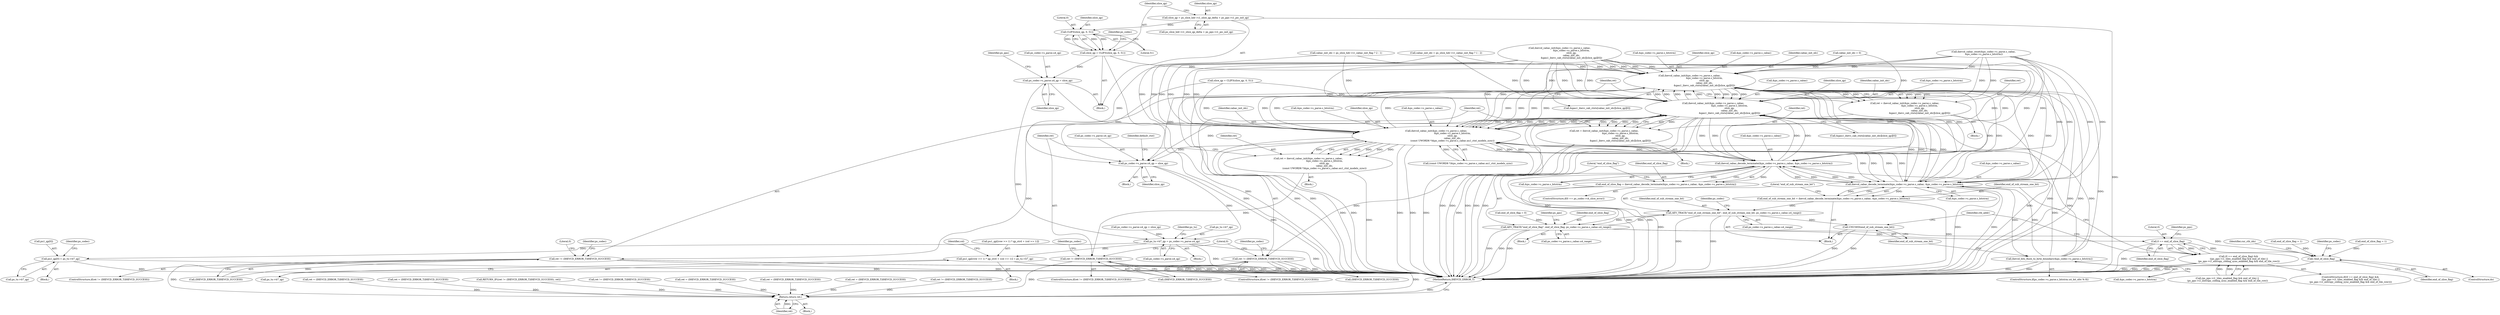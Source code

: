 digraph "0_Android_bcfc7124f6ef9f1ec128fb2e90de774a5b33d199_0@integer" {
"1001131" [label="(Call,slice_qp = ps_slice_hdr->i1_slice_qp_delta + ps_pps->i1_pic_init_qp)"];
"1001142" [label="(Call,CLIP3(slice_qp, 0, 51))"];
"1001140" [label="(Call,slice_qp = CLIP3(slice_qp, 0, 51))"];
"1001146" [label="(Call,ps_codec->s_parse.u4_qp = slice_qp)"];
"1001856" [label="(Call,ps_tu->b7_qp = ps_codec->s_parse.u4_qp)"];
"1002818" [label="(Call,pu1_qp[0] = ps_tu->b7_qp)"];
"1002906" [label="(Call,pu1_qp[(row >> 1) * qp_strd + (col >> 1)] = ps_tu->b7_qp)"];
"1001293" [label="(Call,ihevcd_cabac_init(&ps_codec->s_parse.s_cabac,\n                                        &ps_codec->s_parse.s_bitstrm,\n                                        slice_qp,\n                                        cabac_init_idc,\n                                        &gau1_ihevc_cab_ctxts[cabac_init_idc][slice_qp][0]))"];
"1001291" [label="(Call,ret = ihevcd_cabac_init(&ps_codec->s_parse.s_cabac,\n                                        &ps_codec->s_parse.s_bitstrm,\n                                        slice_qp,\n                                        cabac_init_idc,\n                                        &gau1_ihevc_cab_ctxts[cabac_init_idc][slice_qp][0]))"];
"1001317" [label="(Call,ret != (IHEVCD_ERROR_T)IHEVCD_SUCCESS)"];
"1005171" [label="(Return,return ret;)"];
"1001552" [label="(Call,ps_codec->s_parse.u4_qp = slice_qp)"];
"1001564" [label="(Call,ihevcd_cabac_init(&ps_codec->s_parse.s_cabac,\n                                            &ps_codec->s_parse.s_bitstrm,\n                                            slice_qp,\n                                            cabac_init_idc,\n                                            &gau1_ihevc_cab_ctxts[cabac_init_idc][slice_qp][0]))"];
"1001562" [label="(Call,ret = ihevcd_cabac_init(&ps_codec->s_parse.s_cabac,\n                                            &ps_codec->s_parse.s_bitstrm,\n                                            slice_qp,\n                                            cabac_init_idc,\n                                            &gau1_ihevc_cab_ctxts[cabac_init_idc][slice_qp][0]))"];
"1001588" [label="(Call,ret != (IHEVCD_ERROR_T)IHEVCD_SUCCESS)"];
"1001611" [label="(Call,ihevcd_cabac_init(&ps_codec->s_parse.s_cabac,\n                                            &ps_codec->s_parse.s_bitstrm,\n                                            slice_qp,\n                                            cabac_init_idc,\n                                            (const UWORD8 *)&ps_codec->s_parse.s_cabac.au1_ctxt_models_sync))"];
"1001609" [label="(Call,ret = ihevcd_cabac_init(&ps_codec->s_parse.s_cabac,\n                                            &ps_codec->s_parse.s_bitstrm,\n                                            slice_qp,\n                                            cabac_init_idc,\n                                            (const UWORD8 *)&ps_codec->s_parse.s_cabac.au1_ctxt_models_sync))"];
"1001637" [label="(Call,ret != (IHEVCD_ERROR_T)IHEVCD_SUCCESS)"];
"1001997" [label="(Call,ihevcd_cabac_decode_terminate(&ps_codec->s_parse.s_cabac, &ps_codec->s_parse.s_bitstrm))"];
"1001995" [label="(Call,end_of_slice_flag = ihevcd_cabac_decode_terminate(&ps_codec->s_parse.s_cabac, &ps_codec->s_parse.s_bitstrm))"];
"1002014" [label="(Call,AEV_TRACE(\"end_of_slice_flag\", end_of_slice_flag, ps_codec->s_parse.s_cabac.u4_range))"];
"1002121" [label="(Call,0 == end_of_slice_flag)"];
"1002120" [label="(Call,(0 == end_of_slice_flag) &&\n ((ps_pps->i1_tiles_enabled_flag && end_of_tile) ||\n (ps_pps->i1_entropy_coding_sync_enabled_flag && end_of_tile_row)))"];
"1004775" [label="(Call,!end_of_slice_flag)"];
"1002152" [label="(Call,AEV_TRACE(\"end_of_sub_stream_one_bit\", end_of_sub_stream_one_bit, ps_codec->s_parse.s_cabac.u4_range))"];
"1002179" [label="(Call,UNUSED(end_of_sub_stream_one_bit))"];
"1002139" [label="(Call,ihevcd_cabac_decode_terminate(&ps_codec->s_parse.s_cabac, &ps_codec->s_parse.s_bitstrm))"];
"1002137" [label="(Call,end_of_sub_stream_one_bit = ihevcd_cabac_decode_terminate(&ps_codec->s_parse.s_cabac, &ps_codec->s_parse.s_bitstrm))"];
"1002172" [label="(Call,ihevcd_bits_flush_to_byte_boundary(&ps_codec->s_parse.s_bitstrm))"];
"1002817" [label="(Block,)"];
"1002155" [label="(Call,ps_codec->s_parse.s_cabac.u4_range)"];
"1001017" [label="(Call,ret = (IHEVCD_ERROR_T)IHEVCD_SUCCESS)"];
"1001651" [label="(Call,ret = (IHEVCD_ERROR_T)IHEVCD_SUCCESS)"];
"1001291" [label="(Call,ret = ihevcd_cabac_init(&ps_codec->s_parse.s_cabac,\n                                        &ps_codec->s_parse.s_bitstrm,\n                                        slice_qp,\n                                        cabac_init_idc,\n                                        &gau1_ihevc_cab_ctxts[cabac_init_idc][slice_qp][0]))"];
"1002123" [label="(Identifier,end_of_slice_flag)"];
"1001027" [label="(Identifier,cur_ctb_idx)"];
"1001612" [label="(Call,&ps_codec->s_parse.s_cabac)"];
"1002818" [label="(Call,pu1_qp[0] = ps_tu->b7_qp)"];
"1000503" [label="(Call,RETURN_IF((ret != (IHEVCD_ERROR_T)IHEVCD_SUCCESS), ret))"];
"1002152" [label="(Call,AEV_TRACE(\"end_of_sub_stream_one_bit\", end_of_sub_stream_one_bit, ps_codec->s_parse.s_cabac.u4_range))"];
"1002822" [label="(Call,ps_tu->b7_qp)"];
"1001146" [label="(Call,ps_codec->s_parse.u4_qp = slice_qp)"];
"1001144" [label="(Literal,0)"];
"1001560" [label="(Identifier,default_ctxt)"];
"1001998" [label="(Call,&ps_codec->s_parse.s_cabac)"];
"1001857" [label="(Call,ps_tu->b7_qp)"];
"1001003" [label="(Call,ret != (IHEVCD_ERROR_T)IHEVCD_SUCCESS)"];
"1001149" [label="(Identifier,ps_codec)"];
"1001293" [label="(Call,ihevcd_cabac_init(&ps_codec->s_parse.s_cabac,\n                                        &ps_codec->s_parse.s_bitstrm,\n                                        slice_qp,\n                                        cabac_init_idc,\n                                        &gau1_ihevc_cab_ctxts[cabac_init_idc][slice_qp][0]))"];
"1001147" [label="(Call,ps_codec->s_parse.u4_qp)"];
"1002903" [label="(Identifier,col)"];
"1001553" [label="(Call,ps_codec->s_parse.u4_qp)"];
"1001562" [label="(Call,ret = ihevcd_cabac_init(&ps_codec->s_parse.s_cabac,\n                                            &ps_codec->s_parse.s_bitstrm,\n                                            slice_qp,\n                                            cabac_init_idc,\n                                            &gau1_ihevc_cab_ctxts[cabac_init_idc][slice_qp][0]))"];
"1001645" [label="(Identifier,ps_codec)"];
"1002184" [label="(Identifier,ctb_addr)"];
"1002906" [label="(Call,pu1_qp[(row >> 1) * qp_strd + (col >> 1)] = ps_tu->b7_qp)"];
"1001300" [label="(Call,&ps_codec->s_parse.s_bitstrm)"];
"1002139" [label="(Call,ihevcd_cabac_decode_terminate(&ps_codec->s_parse.s_cabac, &ps_codec->s_parse.s_bitstrm))"];
"1001140" [label="(Call,slice_qp = CLIP3(slice_qp, 0, 51))"];
"1001023" [label="(Block,)"];
"1002014" [label="(Call,AEV_TRACE(\"end_of_slice_flag\", end_of_slice_flag, ps_codec->s_parse.s_cabac.u4_range))"];
"1004769" [label="(Call,end_of_slice_flag = 1)"];
"1002918" [label="(Call,ps_tu->b7_qp)"];
"1001571" [label="(Call,&ps_codec->s_parse.s_bitstrm)"];
"1002172" [label="(Call,ihevcd_bits_flush_to_byte_boundary(&ps_codec->s_parse.s_bitstrm))"];
"1001131" [label="(Call,slice_qp = ps_slice_hdr->i1_slice_qp_delta + ps_pps->i1_pic_init_qp)"];
"1001602" [label="(Call,ret = (IHEVCD_ERROR_T)IHEVCD_SUCCESS)"];
"1005172" [label="(Identifier,ret)"];
"1002819" [label="(Call,pu1_qp[0])"];
"1001152" [label="(Identifier,slice_qp)"];
"1001860" [label="(Call,ps_codec->s_parse.u4_qp)"];
"1002017" [label="(Call,ps_codec->s_parse.s_cabac.u4_range)"];
"1001318" [label="(Identifier,ret)"];
"1001325" [label="(Identifier,ps_codec)"];
"1001800" [label="(Block,)"];
"1001552" [label="(Call,ps_codec->s_parse.u4_qp = slice_qp)"];
"1000859" [label="(Call,slice_qp = CLIP3(slice_qp, 0, 51))"];
"1000832" [label="(Call,cabac_init_idc = ps_slice_hdr->i1_cabac_init_flag ? 2 : 1)"];
"1001338" [label="(Literal,0)"];
"1001608" [label="(Block,)"];
"1000191" [label="(Block,)"];
"1002124" [label="(Call,(ps_pps->i1_tiles_enabled_flag && end_of_tile) ||\n (ps_pps->i1_entropy_coding_sync_enabled_flag && end_of_tile_row))"];
"1001587" [label="(ControlStructure,if(ret != (IHEVCD_ERROR_T)IHEVCD_SUCCESS))"];
"1001636" [label="(ControlStructure,if(ret != (IHEVCD_ERROR_T)IHEVCD_SUCCESS))"];
"1002140" [label="(Call,&ps_codec->s_parse.s_cabac)"];
"1001856" [label="(Call,ps_tu->b7_qp = ps_codec->s_parse.u4_qp)"];
"1001658" [label="(Literal,0)"];
"1001626" [label="(Call,(const UWORD8 *)&ps_codec->s_parse.s_cabac.au1_ctxt_models_sync)"];
"1000821" [label="(Call,cabac_init_idc = 0)"];
"1002137" [label="(Call,end_of_sub_stream_one_bit = ihevcd_cabac_decode_terminate(&ps_codec->s_parse.s_cabac, &ps_codec->s_parse.s_bitstrm))"];
"1001989" [label="(ControlStructure,if(0 == ps_codec->i4_slice_error))"];
"1001306" [label="(Identifier,slice_qp)"];
"1001639" [label="(Call,(IHEVCD_ERROR_T)IHEVCD_SUCCESS)"];
"1001130" [label="(Block,)"];
"1001132" [label="(Identifier,slice_qp)"];
"1001625" [label="(Identifier,cabac_init_idc)"];
"1001317" [label="(Call,ret != (IHEVCD_ERROR_T)IHEVCD_SUCCESS)"];
"1001618" [label="(Call,&ps_codec->s_parse.s_bitstrm)"];
"1001638" [label="(Identifier,ret)"];
"1002004" [label="(Call,&ps_codec->s_parse.s_bitstrm)"];
"1001624" [label="(Identifier,slice_qp)"];
"1001561" [label="(Block,)"];
"1002173" [label="(Call,&ps_codec->s_parse.s_bitstrm)"];
"1001141" [label="(Identifier,slice_qp)"];
"1002905" [label="(Block,)"];
"1001294" [label="(Call,&ps_codec->s_parse.s_cabac)"];
"1001997" [label="(Call,ihevcd_cabac_decode_terminate(&ps_codec->s_parse.s_cabac, &ps_codec->s_parse.s_bitstrm))"];
"1000979" [label="(Call,ihevcd_cabac_init(&ps_codec->s_parse.s_cabac,\n                                &ps_codec->s_parse.s_bitstrm,\n                                slice_qp,\n                                cabac_init_idc,\n                                &gau1_ihevc_cab_ctxts[cabac_init_idc][slice_qp][0]))"];
"1002135" [label="(Block,)"];
"1002120" [label="(Call,(0 == end_of_slice_flag) &&\n ((ps_pps->i1_tiles_enabled_flag && end_of_tile) ||\n (ps_pps->i1_entropy_coding_sync_enabled_flag && end_of_tile_row)))"];
"1002127" [label="(Identifier,ps_pps)"];
"1001154" [label="(Identifier,ps_pps)"];
"1001565" [label="(Call,&ps_codec->s_parse.s_cabac)"];
"1005173" [label="(MethodReturn,IHEVCD_ERROR_T)"];
"1001611" [label="(Call,ihevcd_cabac_init(&ps_codec->s_parse.s_cabac,\n                                            &ps_codec->s_parse.s_bitstrm,\n                                            slice_qp,\n                                            cabac_init_idc,\n                                            (const UWORD8 *)&ps_codec->s_parse.s_cabac.au1_ctxt_models_sync))"];
"1002011" [label="(Call,end_of_slice_flag = 0)"];
"1004775" [label="(Call,!end_of_slice_flag)"];
"1001609" [label="(Call,ret = ihevcd_cabac_init(&ps_codec->s_parse.s_cabac,\n                                            &ps_codec->s_parse.s_bitstrm,\n                                            slice_qp,\n                                            cabac_init_idc,\n                                            (const UWORD8 *)&ps_codec->s_parse.s_cabac.au1_ctxt_models_sync))"];
"1004779" [label="(Identifier,ps_codec)"];
"1001022" [label="(ControlStructure,do)"];
"1000842" [label="(Call,cabac_init_idc = ps_slice_hdr->i1_cabac_init_flag ? 1 : 2)"];
"1000193" [label="(Call,ret = (IHEVCD_ERROR_T)IHEVCD_SUCCESS)"];
"1001610" [label="(Identifier,ret)"];
"1001319" [label="(Call,(IHEVCD_ERROR_T)IHEVCD_SUCCESS)"];
"1001579" [label="(Call,&gau1_ihevc_cab_ctxts[cabac_init_idc][slice_qp][0])"];
"1001331" [label="(Call,ret = (IHEVCD_ERROR_T)IHEVCD_SUCCESS)"];
"1001590" [label="(Call,(IHEVCD_ERROR_T)IHEVCD_SUCCESS)"];
"1002907" [label="(Call,pu1_qp[(row >> 1) * qp_strd + (col >> 1)])"];
"1002119" [label="(ControlStructure,if((0 == end_of_slice_flag) &&\n ((ps_pps->i1_tiles_enabled_flag && end_of_tile) ||\n (ps_pps->i1_entropy_coding_sync_enabled_flag && end_of_tile_row))))"];
"1004776" [label="(Identifier,end_of_slice_flag)"];
"1001522" [label="(Block,)"];
"1001995" [label="(Call,end_of_slice_flag = ihevcd_cabac_decode_terminate(&ps_codec->s_parse.s_cabac, &ps_codec->s_parse.s_bitstrm))"];
"1001563" [label="(Identifier,ret)"];
"1001596" [label="(Identifier,ps_codec)"];
"1001145" [label="(Literal,51)"];
"1001588" [label="(Call,ret != (IHEVCD_ERROR_T)IHEVCD_SUCCESS)"];
"1001637" [label="(Call,ret != (IHEVCD_ERROR_T)IHEVCD_SUCCESS)"];
"1002027" [label="(Identifier,ps_pps)"];
"1001143" [label="(Identifier,slice_qp)"];
"1002016" [label="(Identifier,end_of_slice_flag)"];
"1002121" [label="(Call,0 == end_of_slice_flag)"];
"1002924" [label="(Identifier,ps_codec)"];
"1001307" [label="(Identifier,cabac_init_idc)"];
"1002146" [label="(Call,&ps_codec->s_parse.s_bitstrm)"];
"1001564" [label="(Call,ihevcd_cabac_init(&ps_codec->s_parse.s_cabac,\n                                            &ps_codec->s_parse.s_bitstrm,\n                                            slice_qp,\n                                            cabac_init_idc,\n                                            &gau1_ihevc_cab_ctxts[cabac_init_idc][slice_qp][0]))"];
"1002180" [label="(Identifier,end_of_sub_stream_one_bit)"];
"1002154" [label="(Identifier,end_of_sub_stream_one_bit)"];
"1001577" [label="(Identifier,slice_qp)"];
"1000944" [label="(Call,ihevcd_cabac_reset(&ps_codec->s_parse.s_cabac,\n &ps_codec->s_parse.s_bitstrm))"];
"1001290" [label="(Block,)"];
"1002167" [label="(Identifier,ps_codec)"];
"1004692" [label="(Call,end_of_slice_flag = 1)"];
"1002015" [label="(Literal,\"end_of_slice_flag\")"];
"1005171" [label="(Return,return ret;)"];
"1001436" [label="(Call,ret != (IHEVCD_ERROR_T)IHEVCD_SUCCESS)"];
"1001578" [label="(Identifier,cabac_init_idc)"];
"1002122" [label="(Literal,0)"];
"1001589" [label="(Identifier,ret)"];
"1002138" [label="(Identifier,end_of_sub_stream_one_bit)"];
"1001316" [label="(ControlStructure,if(ret != (IHEVCD_ERROR_T)IHEVCD_SUCCESS))"];
"1001558" [label="(Identifier,slice_qp)"];
"1002162" [label="(ControlStructure,if(ps_codec->s_parse.s_bitstrm.u4_bit_ofst % 8))"];
"1000894" [label="(Call,ps_codec->s_parse.u4_qp = slice_qp)"];
"1001142" [label="(Call,CLIP3(slice_qp, 0, 51))"];
"1001867" [label="(Identifier,ps_tu)"];
"1002153" [label="(Literal,\"end_of_sub_stream_one_bit\")"];
"1001308" [label="(Call,&gau1_ihevc_cab_ctxts[cabac_init_idc][slice_qp][0])"];
"1001292" [label="(Identifier,ret)"];
"1001133" [label="(Call,ps_slice_hdr->i1_slice_qp_delta + ps_pps->i1_pic_init_qp)"];
"1001996" [label="(Identifier,end_of_slice_flag)"];
"1002179" [label="(Call,UNUSED(end_of_sub_stream_one_bit))"];
"1001131" -> "1001130"  [label="AST: "];
"1001131" -> "1001133"  [label="CFG: "];
"1001132" -> "1001131"  [label="AST: "];
"1001133" -> "1001131"  [label="AST: "];
"1001141" -> "1001131"  [label="CFG: "];
"1001131" -> "1005173"  [label="DDG: "];
"1001131" -> "1001142"  [label="DDG: "];
"1001142" -> "1001140"  [label="AST: "];
"1001142" -> "1001145"  [label="CFG: "];
"1001143" -> "1001142"  [label="AST: "];
"1001144" -> "1001142"  [label="AST: "];
"1001145" -> "1001142"  [label="AST: "];
"1001140" -> "1001142"  [label="CFG: "];
"1001142" -> "1001140"  [label="DDG: "];
"1001142" -> "1001140"  [label="DDG: "];
"1001142" -> "1001140"  [label="DDG: "];
"1001140" -> "1001130"  [label="AST: "];
"1001141" -> "1001140"  [label="AST: "];
"1001149" -> "1001140"  [label="CFG: "];
"1001140" -> "1005173"  [label="DDG: "];
"1001140" -> "1001146"  [label="DDG: "];
"1001140" -> "1001293"  [label="DDG: "];
"1001146" -> "1001130"  [label="AST: "];
"1001146" -> "1001152"  [label="CFG: "];
"1001147" -> "1001146"  [label="AST: "];
"1001152" -> "1001146"  [label="AST: "];
"1001154" -> "1001146"  [label="CFG: "];
"1001146" -> "1005173"  [label="DDG: "];
"1001146" -> "1001856"  [label="DDG: "];
"1001856" -> "1001800"  [label="AST: "];
"1001856" -> "1001860"  [label="CFG: "];
"1001857" -> "1001856"  [label="AST: "];
"1001860" -> "1001856"  [label="AST: "];
"1001867" -> "1001856"  [label="CFG: "];
"1001856" -> "1005173"  [label="DDG: "];
"1001856" -> "1005173"  [label="DDG: "];
"1000894" -> "1001856"  [label="DDG: "];
"1001552" -> "1001856"  [label="DDG: "];
"1001856" -> "1002818"  [label="DDG: "];
"1001856" -> "1002906"  [label="DDG: "];
"1002818" -> "1002817"  [label="AST: "];
"1002818" -> "1002822"  [label="CFG: "];
"1002819" -> "1002818"  [label="AST: "];
"1002822" -> "1002818"  [label="AST: "];
"1002924" -> "1002818"  [label="CFG: "];
"1002818" -> "1005173"  [label="DDG: "];
"1002818" -> "1005173"  [label="DDG: "];
"1002906" -> "1002905"  [label="AST: "];
"1002906" -> "1002918"  [label="CFG: "];
"1002907" -> "1002906"  [label="AST: "];
"1002918" -> "1002906"  [label="AST: "];
"1002903" -> "1002906"  [label="CFG: "];
"1002906" -> "1005173"  [label="DDG: "];
"1002906" -> "1005173"  [label="DDG: "];
"1001293" -> "1001291"  [label="AST: "];
"1001293" -> "1001308"  [label="CFG: "];
"1001294" -> "1001293"  [label="AST: "];
"1001300" -> "1001293"  [label="AST: "];
"1001306" -> "1001293"  [label="AST: "];
"1001307" -> "1001293"  [label="AST: "];
"1001308" -> "1001293"  [label="AST: "];
"1001291" -> "1001293"  [label="CFG: "];
"1001293" -> "1005173"  [label="DDG: "];
"1001293" -> "1005173"  [label="DDG: "];
"1001293" -> "1005173"  [label="DDG: "];
"1001293" -> "1005173"  [label="DDG: "];
"1001293" -> "1005173"  [label="DDG: "];
"1001293" -> "1001291"  [label="DDG: "];
"1001293" -> "1001291"  [label="DDG: "];
"1001293" -> "1001291"  [label="DDG: "];
"1001293" -> "1001291"  [label="DDG: "];
"1001293" -> "1001291"  [label="DDG: "];
"1000944" -> "1001293"  [label="DDG: "];
"1000944" -> "1001293"  [label="DDG: "];
"1001997" -> "1001293"  [label="DDG: "];
"1001997" -> "1001293"  [label="DDG: "];
"1001611" -> "1001293"  [label="DDG: "];
"1001611" -> "1001293"  [label="DDG: "];
"1001611" -> "1001293"  [label="DDG: "];
"1001564" -> "1001293"  [label="DDG: "];
"1001564" -> "1001293"  [label="DDG: "];
"1001564" -> "1001293"  [label="DDG: "];
"1001564" -> "1001293"  [label="DDG: "];
"1002139" -> "1001293"  [label="DDG: "];
"1002139" -> "1001293"  [label="DDG: "];
"1000979" -> "1001293"  [label="DDG: "];
"1000979" -> "1001293"  [label="DDG: "];
"1000979" -> "1001293"  [label="DDG: "];
"1000979" -> "1001293"  [label="DDG: "];
"1002172" -> "1001293"  [label="DDG: "];
"1000842" -> "1001293"  [label="DDG: "];
"1000832" -> "1001293"  [label="DDG: "];
"1000821" -> "1001293"  [label="DDG: "];
"1001293" -> "1001552"  [label="DDG: "];
"1001293" -> "1001564"  [label="DDG: "];
"1001293" -> "1001564"  [label="DDG: "];
"1001293" -> "1001564"  [label="DDG: "];
"1001293" -> "1001564"  [label="DDG: "];
"1001293" -> "1001564"  [label="DDG: "];
"1001293" -> "1001611"  [label="DDG: "];
"1001293" -> "1001611"  [label="DDG: "];
"1001293" -> "1001611"  [label="DDG: "];
"1001293" -> "1001611"  [label="DDG: "];
"1001293" -> "1001997"  [label="DDG: "];
"1001293" -> "1001997"  [label="DDG: "];
"1001293" -> "1002139"  [label="DDG: "];
"1001293" -> "1002139"  [label="DDG: "];
"1001291" -> "1001290"  [label="AST: "];
"1001292" -> "1001291"  [label="AST: "];
"1001318" -> "1001291"  [label="CFG: "];
"1001291" -> "1005173"  [label="DDG: "];
"1001291" -> "1001317"  [label="DDG: "];
"1001317" -> "1001316"  [label="AST: "];
"1001317" -> "1001319"  [label="CFG: "];
"1001318" -> "1001317"  [label="AST: "];
"1001319" -> "1001317"  [label="AST: "];
"1001325" -> "1001317"  [label="CFG: "];
"1001338" -> "1001317"  [label="CFG: "];
"1001317" -> "1005173"  [label="DDG: "];
"1001317" -> "1005173"  [label="DDG: "];
"1001317" -> "1005173"  [label="DDG: "];
"1001319" -> "1001317"  [label="DDG: "];
"1001317" -> "1005171"  [label="DDG: "];
"1005171" -> "1000191"  [label="AST: "];
"1005171" -> "1005172"  [label="CFG: "];
"1005172" -> "1005171"  [label="AST: "];
"1005173" -> "1005171"  [label="CFG: "];
"1005171" -> "1005173"  [label="DDG: "];
"1005172" -> "1005171"  [label="DDG: "];
"1000193" -> "1005171"  [label="DDG: "];
"1001331" -> "1005171"  [label="DDG: "];
"1001637" -> "1005171"  [label="DDG: "];
"1001017" -> "1005171"  [label="DDG: "];
"1001602" -> "1005171"  [label="DDG: "];
"1001651" -> "1005171"  [label="DDG: "];
"1000503" -> "1005171"  [label="DDG: "];
"1001436" -> "1005171"  [label="DDG: "];
"1001588" -> "1005171"  [label="DDG: "];
"1001003" -> "1005171"  [label="DDG: "];
"1001552" -> "1001522"  [label="AST: "];
"1001552" -> "1001558"  [label="CFG: "];
"1001553" -> "1001552"  [label="AST: "];
"1001558" -> "1001552"  [label="AST: "];
"1001560" -> "1001552"  [label="CFG: "];
"1001552" -> "1005173"  [label="DDG: "];
"1001611" -> "1001552"  [label="DDG: "];
"1000859" -> "1001552"  [label="DDG: "];
"1000979" -> "1001552"  [label="DDG: "];
"1001564" -> "1001552"  [label="DDG: "];
"1001564" -> "1001562"  [label="AST: "];
"1001564" -> "1001579"  [label="CFG: "];
"1001565" -> "1001564"  [label="AST: "];
"1001571" -> "1001564"  [label="AST: "];
"1001577" -> "1001564"  [label="AST: "];
"1001578" -> "1001564"  [label="AST: "];
"1001579" -> "1001564"  [label="AST: "];
"1001562" -> "1001564"  [label="CFG: "];
"1001564" -> "1005173"  [label="DDG: "];
"1001564" -> "1005173"  [label="DDG: "];
"1001564" -> "1005173"  [label="DDG: "];
"1001564" -> "1005173"  [label="DDG: "];
"1001564" -> "1005173"  [label="DDG: "];
"1001564" -> "1001562"  [label="DDG: "];
"1001564" -> "1001562"  [label="DDG: "];
"1001564" -> "1001562"  [label="DDG: "];
"1001564" -> "1001562"  [label="DDG: "];
"1001564" -> "1001562"  [label="DDG: "];
"1000944" -> "1001564"  [label="DDG: "];
"1000944" -> "1001564"  [label="DDG: "];
"1001997" -> "1001564"  [label="DDG: "];
"1001997" -> "1001564"  [label="DDG: "];
"1001611" -> "1001564"  [label="DDG: "];
"1001611" -> "1001564"  [label="DDG: "];
"1001611" -> "1001564"  [label="DDG: "];
"1001611" -> "1001564"  [label="DDG: "];
"1002139" -> "1001564"  [label="DDG: "];
"1002139" -> "1001564"  [label="DDG: "];
"1000979" -> "1001564"  [label="DDG: "];
"1000979" -> "1001564"  [label="DDG: "];
"1000979" -> "1001564"  [label="DDG: "];
"1000979" -> "1001564"  [label="DDG: "];
"1000979" -> "1001564"  [label="DDG: "];
"1002172" -> "1001564"  [label="DDG: "];
"1000859" -> "1001564"  [label="DDG: "];
"1000842" -> "1001564"  [label="DDG: "];
"1000832" -> "1001564"  [label="DDG: "];
"1000821" -> "1001564"  [label="DDG: "];
"1001564" -> "1001611"  [label="DDG: "];
"1001564" -> "1001611"  [label="DDG: "];
"1001564" -> "1001611"  [label="DDG: "];
"1001564" -> "1001611"  [label="DDG: "];
"1001564" -> "1001997"  [label="DDG: "];
"1001564" -> "1001997"  [label="DDG: "];
"1001564" -> "1002139"  [label="DDG: "];
"1001564" -> "1002139"  [label="DDG: "];
"1001562" -> "1001561"  [label="AST: "];
"1001563" -> "1001562"  [label="AST: "];
"1001589" -> "1001562"  [label="CFG: "];
"1001562" -> "1005173"  [label="DDG: "];
"1001562" -> "1001588"  [label="DDG: "];
"1001588" -> "1001587"  [label="AST: "];
"1001588" -> "1001590"  [label="CFG: "];
"1001589" -> "1001588"  [label="AST: "];
"1001590" -> "1001588"  [label="AST: "];
"1001596" -> "1001588"  [label="CFG: "];
"1001658" -> "1001588"  [label="CFG: "];
"1001588" -> "1005173"  [label="DDG: "];
"1001588" -> "1005173"  [label="DDG: "];
"1001588" -> "1005173"  [label="DDG: "];
"1001590" -> "1001588"  [label="DDG: "];
"1001611" -> "1001609"  [label="AST: "];
"1001611" -> "1001626"  [label="CFG: "];
"1001612" -> "1001611"  [label="AST: "];
"1001618" -> "1001611"  [label="AST: "];
"1001624" -> "1001611"  [label="AST: "];
"1001625" -> "1001611"  [label="AST: "];
"1001626" -> "1001611"  [label="AST: "];
"1001609" -> "1001611"  [label="CFG: "];
"1001611" -> "1005173"  [label="DDG: "];
"1001611" -> "1005173"  [label="DDG: "];
"1001611" -> "1005173"  [label="DDG: "];
"1001611" -> "1005173"  [label="DDG: "];
"1001611" -> "1005173"  [label="DDG: "];
"1001611" -> "1001609"  [label="DDG: "];
"1001611" -> "1001609"  [label="DDG: "];
"1001611" -> "1001609"  [label="DDG: "];
"1001611" -> "1001609"  [label="DDG: "];
"1001611" -> "1001609"  [label="DDG: "];
"1000944" -> "1001611"  [label="DDG: "];
"1000944" -> "1001611"  [label="DDG: "];
"1001997" -> "1001611"  [label="DDG: "];
"1001997" -> "1001611"  [label="DDG: "];
"1002139" -> "1001611"  [label="DDG: "];
"1002139" -> "1001611"  [label="DDG: "];
"1000979" -> "1001611"  [label="DDG: "];
"1000979" -> "1001611"  [label="DDG: "];
"1000979" -> "1001611"  [label="DDG: "];
"1000979" -> "1001611"  [label="DDG: "];
"1002172" -> "1001611"  [label="DDG: "];
"1000859" -> "1001611"  [label="DDG: "];
"1000842" -> "1001611"  [label="DDG: "];
"1000832" -> "1001611"  [label="DDG: "];
"1000821" -> "1001611"  [label="DDG: "];
"1001626" -> "1001611"  [label="DDG: "];
"1001611" -> "1001997"  [label="DDG: "];
"1001611" -> "1001997"  [label="DDG: "];
"1001611" -> "1002139"  [label="DDG: "];
"1001611" -> "1002139"  [label="DDG: "];
"1001609" -> "1001608"  [label="AST: "];
"1001610" -> "1001609"  [label="AST: "];
"1001638" -> "1001609"  [label="CFG: "];
"1001609" -> "1005173"  [label="DDG: "];
"1001609" -> "1001637"  [label="DDG: "];
"1001637" -> "1001636"  [label="AST: "];
"1001637" -> "1001639"  [label="CFG: "];
"1001638" -> "1001637"  [label="AST: "];
"1001639" -> "1001637"  [label="AST: "];
"1001645" -> "1001637"  [label="CFG: "];
"1001658" -> "1001637"  [label="CFG: "];
"1001637" -> "1005173"  [label="DDG: "];
"1001637" -> "1005173"  [label="DDG: "];
"1001637" -> "1005173"  [label="DDG: "];
"1001639" -> "1001637"  [label="DDG: "];
"1001997" -> "1001995"  [label="AST: "];
"1001997" -> "1002004"  [label="CFG: "];
"1001998" -> "1001997"  [label="AST: "];
"1002004" -> "1001997"  [label="AST: "];
"1001995" -> "1001997"  [label="CFG: "];
"1001997" -> "1005173"  [label="DDG: "];
"1001997" -> "1005173"  [label="DDG: "];
"1001997" -> "1001995"  [label="DDG: "];
"1001997" -> "1001995"  [label="DDG: "];
"1000944" -> "1001997"  [label="DDG: "];
"1000944" -> "1001997"  [label="DDG: "];
"1002139" -> "1001997"  [label="DDG: "];
"1002139" -> "1001997"  [label="DDG: "];
"1000979" -> "1001997"  [label="DDG: "];
"1000979" -> "1001997"  [label="DDG: "];
"1002172" -> "1001997"  [label="DDG: "];
"1001997" -> "1002139"  [label="DDG: "];
"1001997" -> "1002139"  [label="DDG: "];
"1001995" -> "1001989"  [label="AST: "];
"1001996" -> "1001995"  [label="AST: "];
"1002015" -> "1001995"  [label="CFG: "];
"1001995" -> "1005173"  [label="DDG: "];
"1001995" -> "1002014"  [label="DDG: "];
"1002014" -> "1001023"  [label="AST: "];
"1002014" -> "1002017"  [label="CFG: "];
"1002015" -> "1002014"  [label="AST: "];
"1002016" -> "1002014"  [label="AST: "];
"1002017" -> "1002014"  [label="AST: "];
"1002027" -> "1002014"  [label="CFG: "];
"1002014" -> "1005173"  [label="DDG: "];
"1002014" -> "1005173"  [label="DDG: "];
"1002014" -> "1005173"  [label="DDG: "];
"1002011" -> "1002014"  [label="DDG: "];
"1002152" -> "1002014"  [label="DDG: "];
"1002014" -> "1002121"  [label="DDG: "];
"1002014" -> "1002152"  [label="DDG: "];
"1002014" -> "1004775"  [label="DDG: "];
"1002121" -> "1002120"  [label="AST: "];
"1002121" -> "1002123"  [label="CFG: "];
"1002122" -> "1002121"  [label="AST: "];
"1002123" -> "1002121"  [label="AST: "];
"1002127" -> "1002121"  [label="CFG: "];
"1002120" -> "1002121"  [label="CFG: "];
"1002121" -> "1005173"  [label="DDG: "];
"1002121" -> "1002120"  [label="DDG: "];
"1002121" -> "1002120"  [label="DDG: "];
"1002121" -> "1004775"  [label="DDG: "];
"1002120" -> "1002119"  [label="AST: "];
"1002120" -> "1002124"  [label="CFG: "];
"1002124" -> "1002120"  [label="AST: "];
"1002138" -> "1002120"  [label="CFG: "];
"1002184" -> "1002120"  [label="CFG: "];
"1002120" -> "1005173"  [label="DDG: "];
"1002120" -> "1005173"  [label="DDG: "];
"1002120" -> "1005173"  [label="DDG: "];
"1002124" -> "1002120"  [label="DDG: "];
"1002124" -> "1002120"  [label="DDG: "];
"1004775" -> "1001022"  [label="AST: "];
"1004775" -> "1004776"  [label="CFG: "];
"1004776" -> "1004775"  [label="AST: "];
"1001027" -> "1004775"  [label="CFG: "];
"1004779" -> "1004775"  [label="CFG: "];
"1004775" -> "1005173"  [label="DDG: "];
"1004775" -> "1005173"  [label="DDG: "];
"1004769" -> "1004775"  [label="DDG: "];
"1004692" -> "1004775"  [label="DDG: "];
"1002152" -> "1002135"  [label="AST: "];
"1002152" -> "1002155"  [label="CFG: "];
"1002153" -> "1002152"  [label="AST: "];
"1002154" -> "1002152"  [label="AST: "];
"1002155" -> "1002152"  [label="AST: "];
"1002167" -> "1002152"  [label="CFG: "];
"1002152" -> "1005173"  [label="DDG: "];
"1002152" -> "1005173"  [label="DDG: "];
"1002137" -> "1002152"  [label="DDG: "];
"1002152" -> "1002179"  [label="DDG: "];
"1002179" -> "1002135"  [label="AST: "];
"1002179" -> "1002180"  [label="CFG: "];
"1002180" -> "1002179"  [label="AST: "];
"1002184" -> "1002179"  [label="CFG: "];
"1002179" -> "1005173"  [label="DDG: "];
"1002179" -> "1005173"  [label="DDG: "];
"1002139" -> "1002137"  [label="AST: "];
"1002139" -> "1002146"  [label="CFG: "];
"1002140" -> "1002139"  [label="AST: "];
"1002146" -> "1002139"  [label="AST: "];
"1002137" -> "1002139"  [label="CFG: "];
"1002139" -> "1005173"  [label="DDG: "];
"1002139" -> "1005173"  [label="DDG: "];
"1002139" -> "1002137"  [label="DDG: "];
"1002139" -> "1002137"  [label="DDG: "];
"1000944" -> "1002139"  [label="DDG: "];
"1000944" -> "1002139"  [label="DDG: "];
"1000979" -> "1002139"  [label="DDG: "];
"1000979" -> "1002139"  [label="DDG: "];
"1002172" -> "1002139"  [label="DDG: "];
"1002139" -> "1002172"  [label="DDG: "];
"1002137" -> "1002135"  [label="AST: "];
"1002138" -> "1002137"  [label="AST: "];
"1002153" -> "1002137"  [label="CFG: "];
"1002137" -> "1005173"  [label="DDG: "];
"1002172" -> "1002162"  [label="AST: "];
"1002172" -> "1002173"  [label="CFG: "];
"1002173" -> "1002172"  [label="AST: "];
"1002180" -> "1002172"  [label="CFG: "];
"1002172" -> "1005173"  [label="DDG: "];
"1002172" -> "1005173"  [label="DDG: "];
}

